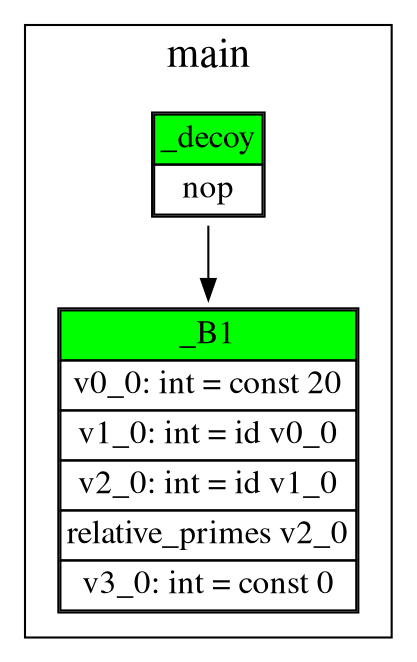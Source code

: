 digraph {
fontname="Times"
fontsize="20"
penwidth=1
node[fontsize="16" shape="box" fontname="Times"]

subgraph cluster_0 {
label = "main"
"_B1" [label=<<table cellspacing="0">
<tr><td bgcolor="Green">_B1</td></tr>
<tr><td>v0_0: int = const 20</td></tr>
<tr><td>v1_0: int = id v0_0</td></tr>
<tr><td>v2_0: int = id v1_0</td></tr>
<tr><td>relative_primes v2_0</td></tr>
<tr><td>v3_0: int = const 0</td></tr>
</table>> shape="plaintext"];

"_decoy" [label=<<table cellspacing="0">
<tr><td bgcolor="Green">_decoy</td></tr>
<tr><td>nop</td></tr>
</table>> shape="plaintext"];

"_decoy" -> "_B1" ;

}}
digraph {
fontname="Times"
fontsize="20"
penwidth=1
node[fontsize="16" shape="box" fontname="Times"]

subgraph cluster_0 {
label = "mod"
"_B1" [label=<<table cellspacing="0">
<tr><td bgcolor="Green">_B1</td></tr>
<tr><td>v2_0: int = id v0_0</td></tr>
<tr><td>v3_0: int = id v1_0</td></tr>
<tr><td>v4_0: int = div v2_0 v3_0</td></tr>
<tr><td>v5_0: int = mul v4_0 v3_0</td></tr>
<tr><td>v6_0: int = sub v2_0 v5_0</td></tr>
<tr><td>ret v6_0</td></tr>
</table>> shape="plaintext"];

"_decoy" [label=<<table cellspacing="0">
<tr><td bgcolor="Green">_decoy</td></tr>
<tr><td>v0_0: int = id a</td></tr>
<tr><td>v1_0: int = id b</td></tr>
</table>> shape="plaintext"];

"_decoy" -> "_B1" ;

}}
digraph {
fontname="Times"
fontsize="20"
penwidth=1
node[fontsize="16" shape="box" fontname="Times"]

subgraph cluster_0 {
label = "gcd"
"_B1" [label=<<table cellspacing="0">
<tr><td bgcolor="Green">_B1</td></tr>
<tr><td>v2_0: int = id v1_0</td></tr>
<tr><td>v3_0: int = id v0_0</td></tr>
<tr><td>v4_0: bool = gt v2_0 v3_0</td></tr>
<tr><td>br v4_0 then.0 else.0</td></tr>
</table>> shape="plaintext"];

"_decoy" [label=<<table cellspacing="0">
<tr><td bgcolor="Green">_decoy</td></tr>
<tr><td>v0_0: int = id a</td></tr>
<tr><td>v1_0: int = id b</td></tr>
</table>> shape="plaintext"];

"else.0" [label=<<table cellspacing="0">
<tr><td bgcolor="Green">else.0</td></tr>
<tr><td>else.0</td></tr>
</table>> shape="plaintext"];

"else.12" [label=<<table cellspacing="0">
<tr><td bgcolor="Green">else.12</td></tr>
<tr><td>else.12</td></tr>
</table>> shape="plaintext"];

"else.7" [label=<<table cellspacing="0">
<tr><td bgcolor="Green">else.7</td></tr>
<tr><td>else.7</td></tr>
<tr><td>v5: int = id v1</td></tr>
<tr><td>v6: int = const 0</td></tr>
<tr><td>v7: bool = eq v5 v6</td></tr>
<tr><td>br v7 then.12 else.12</td></tr>
</table>> shape="plaintext"];

"endif.0" [label=<<table cellspacing="0">
<tr><td bgcolor="Green">endif.0</td></tr>
<tr><td>endif.0</td></tr>
<tr><td>v21: int = phi else.0 v21 then.0 v21</td></tr>
<tr><td>v20: int = phi else.0 v20 then.0 v20</td></tr>
<tr><td>v19: int = phi else.0 v19 then.0 v19</td></tr>
<tr><td>v18: int = phi else.0 v18 then.0 v18</td></tr>
<tr><td>v1: int = phi else.0 v1 then.0 v1</td></tr>
<tr><td>v0: int = phi else.0 v0 then.0 v0</td></tr>
<tr><td>v8: int = id v0</td></tr>
<tr><td>v9: int = const 0</td></tr>
<tr><td>v10: bool = eq v8 v9</td></tr>
<tr><td>br v10 then.7 else.7</td></tr>
</table>> shape="plaintext"];

"endif.12" [label=<<table cellspacing="0">
<tr><td bgcolor="Green">endif.12</td></tr>
<tr><td>endif.12</td></tr>
</table>> shape="plaintext"];

"endif.7" [label=<<table cellspacing="0">
<tr><td bgcolor="Green">endif.7</td></tr>
<tr><td>endif.7</td></tr>
<tr><td>v11: int = id v0</td></tr>
<tr><td>v12: int = id v1</td></tr>
<tr><td>v13: int = mod v11 v12</td></tr>
<tr><td>v13: int = id v13</td></tr>
<tr><td>v14: int = id v1</td></tr>
<tr><td>v15: int = id v13</td></tr>
<tr><td>v16: int = gcd v14 v15</td></tr>
<tr><td>v16: int = id v16</td></tr>
<tr><td>v17: int = id v16</td></tr>
<tr><td>ret v17</td></tr>
</table>> shape="plaintext"];

"then.0" [label=<<table cellspacing="0">
<tr><td bgcolor="Green">then.0</td></tr>
<tr><td>then.0</td></tr>
<tr><td>v18: int = id v0</td></tr>
<tr><td>v19: int = id v18</td></tr>
<tr><td>v20: int = id v1</td></tr>
<tr><td>v0: int = id v20</td></tr>
<tr><td>v21: int = id v19</td></tr>
<tr><td>v1: int = id v21</td></tr>
<tr><td>jmp endif.0</td></tr>
</table>> shape="plaintext"];

"then.12" [label=<<table cellspacing="0">
<tr><td bgcolor="Green">then.12</td></tr>
<tr><td>then.12</td></tr>
<tr><td>v22: int = id v0</td></tr>
<tr><td>ret v22</td></tr>
</table>> shape="plaintext"];

"then.7" [label=<<table cellspacing="0">
<tr><td bgcolor="Green">then.7</td></tr>
<tr><td>then.7</td></tr>
<tr><td>v23: int = id v1</td></tr>
<tr><td>ret v23</td></tr>
</table>> shape="plaintext"];

"_B1" -> "else.0" [color="red"];

"_B1" -> "then.0" [color="blue"];

"_decoy" -> "_B1" ;

"else.0" -> "endif.0" ;

"else.12" -> "endif.12" ;

"else.7" -> "else.12" [color="red"];

"else.7" -> "then.12" [color="blue"];

"endif.0" -> "else.7" [color="red"];

"endif.0" -> "then.7" [color="blue"];

"endif.12" -> "endif.7" ;

"then.0" -> "endif.0" ;

}}
digraph {
fontname="Times"
fontsize="20"
penwidth=1
node[fontsize="16" shape="box" fontname="Times"]

subgraph cluster_0 {
label = "relative_primes"
"_B1" [label=<<table cellspacing="0">
<tr><td bgcolor="Green">_B1</td></tr>
<tr><td>v1_0: int = id v0_0</td></tr>
<tr><td>v2_0: int = id v1_0</td></tr>
</table>> shape="plaintext"];

"_decoy" [label=<<table cellspacing="0">
<tr><td bgcolor="Green">_decoy</td></tr>
<tr><td>v0_0: int = id a</td></tr>
</table>> shape="plaintext"];

"else.7" [label=<<table cellspacing="0">
<tr><td bgcolor="Green">else.7</td></tr>
<tr><td>else.7</td></tr>
</table>> shape="plaintext"];

"endif.7" [label=<<table cellspacing="0">
<tr><td bgcolor="Green">endif.7</td></tr>
<tr><td>endif.7</td></tr>
<tr><td>v16: int = phi else.7 v16 then.7 v16</td></tr>
<tr><td>v15: int = phi else.7 v15 then.7 v15</td></tr>
<tr><td>v3: int = id v2</td></tr>
<tr><td>v4: int = const 1</td></tr>
<tr><td>v5: int = sub v3 v4</td></tr>
<tr><td>v2: int = id v5</td></tr>
<tr><td>jmp for.cond.0</td></tr>
</table>> shape="plaintext"];

"for.body.0" [label=<<table cellspacing="0">
<tr><td bgcolor="Green">for.body.0</td></tr>
<tr><td>for.body.0</td></tr>
<tr><td>v6: int = id v0</td></tr>
<tr><td>v7: int = id v2</td></tr>
<tr><td>v8: int = gcd v6 v7</td></tr>
<tr><td>v8: int = id v8</td></tr>
<tr><td>v9: int = id v8</td></tr>
<tr><td>v10: int = const 1</td></tr>
<tr><td>v11: bool = eq v9 v10</td></tr>
<tr><td>br v11 then.7 else.7</td></tr>
</table>> shape="plaintext"];

"for.cond.0" [label=<<table cellspacing="0">
<tr><td bgcolor="Green">for.cond.0</td></tr>
<tr><td>for.cond.0</td></tr>
<tr><td>v11: bool = phi _B1 v11 endif.7 v11</td></tr>
<tr><td>v10: int = phi _B1 v10 endif.7 v10</td></tr>
<tr><td>v9: int = phi _B1 v9 endif.7 v9</td></tr>
<tr><td>v8: int = phi _B1 v8 endif.7 v8</td></tr>
<tr><td>v7: int = phi _B1 v7 endif.7 v7</td></tr>
<tr><td>v6: int = phi _B1 v6 endif.7 v6</td></tr>
<tr><td>v5: int = phi _B1 v5 endif.7 v5</td></tr>
<tr><td>v4: int = phi _B1 v4 endif.7 v4</td></tr>
<tr><td>v3: int = phi _B1 v3 endif.7 v3</td></tr>
<tr><td>v2: int = phi _B1 v2 endif.7 v2</td></tr>
<tr><td>v12: int = id v2</td></tr>
<tr><td>v13: int = const 1</td></tr>
<tr><td>v14: bool = ge v12 v13</td></tr>
<tr><td>br v14 for.body.0 for.end.0</td></tr>
</table>> shape="plaintext"];

"for.end.0" [label=<<table cellspacing="0">
<tr><td bgcolor="Green">for.end.0</td></tr>
<tr><td>for.end.0</td></tr>
</table>> shape="plaintext"];

"then.7" [label=<<table cellspacing="0">
<tr><td bgcolor="Green">then.7</td></tr>
<tr><td>then.7</td></tr>
<tr><td>v15: int = id v2</td></tr>
<tr><td>print v15</td></tr>
<tr><td>v16: int = const 0</td></tr>
<tr><td>jmp endif.7</td></tr>
</table>> shape="plaintext"];

"_B1" -> "for.cond.0" ;

"_decoy" -> "_B1" ;

"else.7" -> "endif.7" ;

"endif.7" -> "for.cond.0" ;

"for.body.0" -> "else.7" [color="red"];

"for.body.0" -> "then.7" [color="blue"];

"for.cond.0" -> "for.body.0" [color="blue"];

"for.cond.0" -> "for.end.0" [color="red"];

"then.7" -> "endif.7" ;

}}
